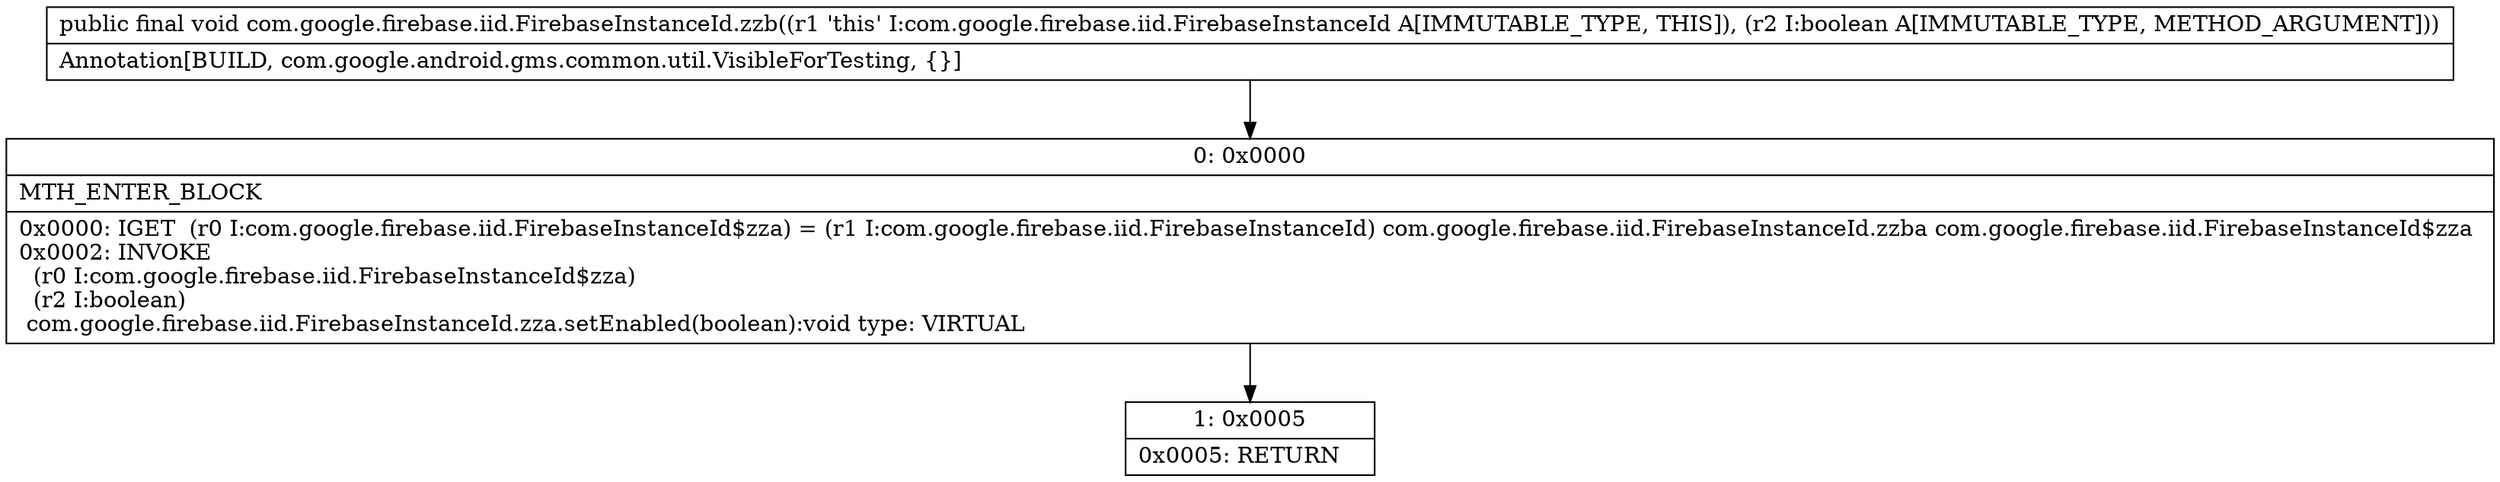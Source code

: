 digraph "CFG forcom.google.firebase.iid.FirebaseInstanceId.zzb(Z)V" {
Node_0 [shape=record,label="{0\:\ 0x0000|MTH_ENTER_BLOCK\l|0x0000: IGET  (r0 I:com.google.firebase.iid.FirebaseInstanceId$zza) = (r1 I:com.google.firebase.iid.FirebaseInstanceId) com.google.firebase.iid.FirebaseInstanceId.zzba com.google.firebase.iid.FirebaseInstanceId$zza \l0x0002: INVOKE  \l  (r0 I:com.google.firebase.iid.FirebaseInstanceId$zza)\l  (r2 I:boolean)\l com.google.firebase.iid.FirebaseInstanceId.zza.setEnabled(boolean):void type: VIRTUAL \l}"];
Node_1 [shape=record,label="{1\:\ 0x0005|0x0005: RETURN   \l}"];
MethodNode[shape=record,label="{public final void com.google.firebase.iid.FirebaseInstanceId.zzb((r1 'this' I:com.google.firebase.iid.FirebaseInstanceId A[IMMUTABLE_TYPE, THIS]), (r2 I:boolean A[IMMUTABLE_TYPE, METHOD_ARGUMENT]))  | Annotation[BUILD, com.google.android.gms.common.util.VisibleForTesting, \{\}]\l}"];
MethodNode -> Node_0;
Node_0 -> Node_1;
}

